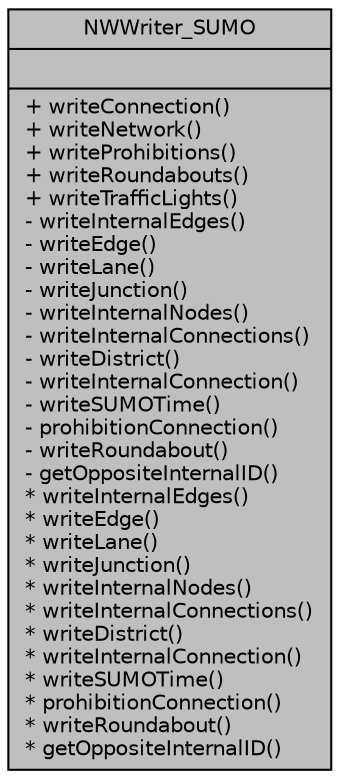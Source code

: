 digraph "NWWriter_SUMO"
{
  edge [fontname="Helvetica",fontsize="10",labelfontname="Helvetica",labelfontsize="10"];
  node [fontname="Helvetica",fontsize="10",shape=record];
  Node1 [label="{NWWriter_SUMO\n||+ writeConnection()\l+ writeNetwork()\l+ writeProhibitions()\l+ writeRoundabouts()\l+ writeTrafficLights()\l- writeInternalEdges()\l- writeEdge()\l- writeLane()\l- writeJunction()\l- writeInternalNodes()\l- writeInternalConnections()\l- writeDistrict()\l- writeInternalConnection()\l- writeSUMOTime()\l- prohibitionConnection()\l- writeRoundabout()\l- getOppositeInternalID()\l* writeInternalEdges()\l* writeEdge()\l* writeLane()\l* writeJunction()\l* writeInternalNodes()\l* writeInternalConnections()\l* writeDistrict()\l* writeInternalConnection()\l* writeSUMOTime()\l* prohibitionConnection()\l* writeRoundabout()\l* getOppositeInternalID()\l}",height=0.2,width=0.4,color="black", fillcolor="grey75", style="filled", fontcolor="black"];
}
